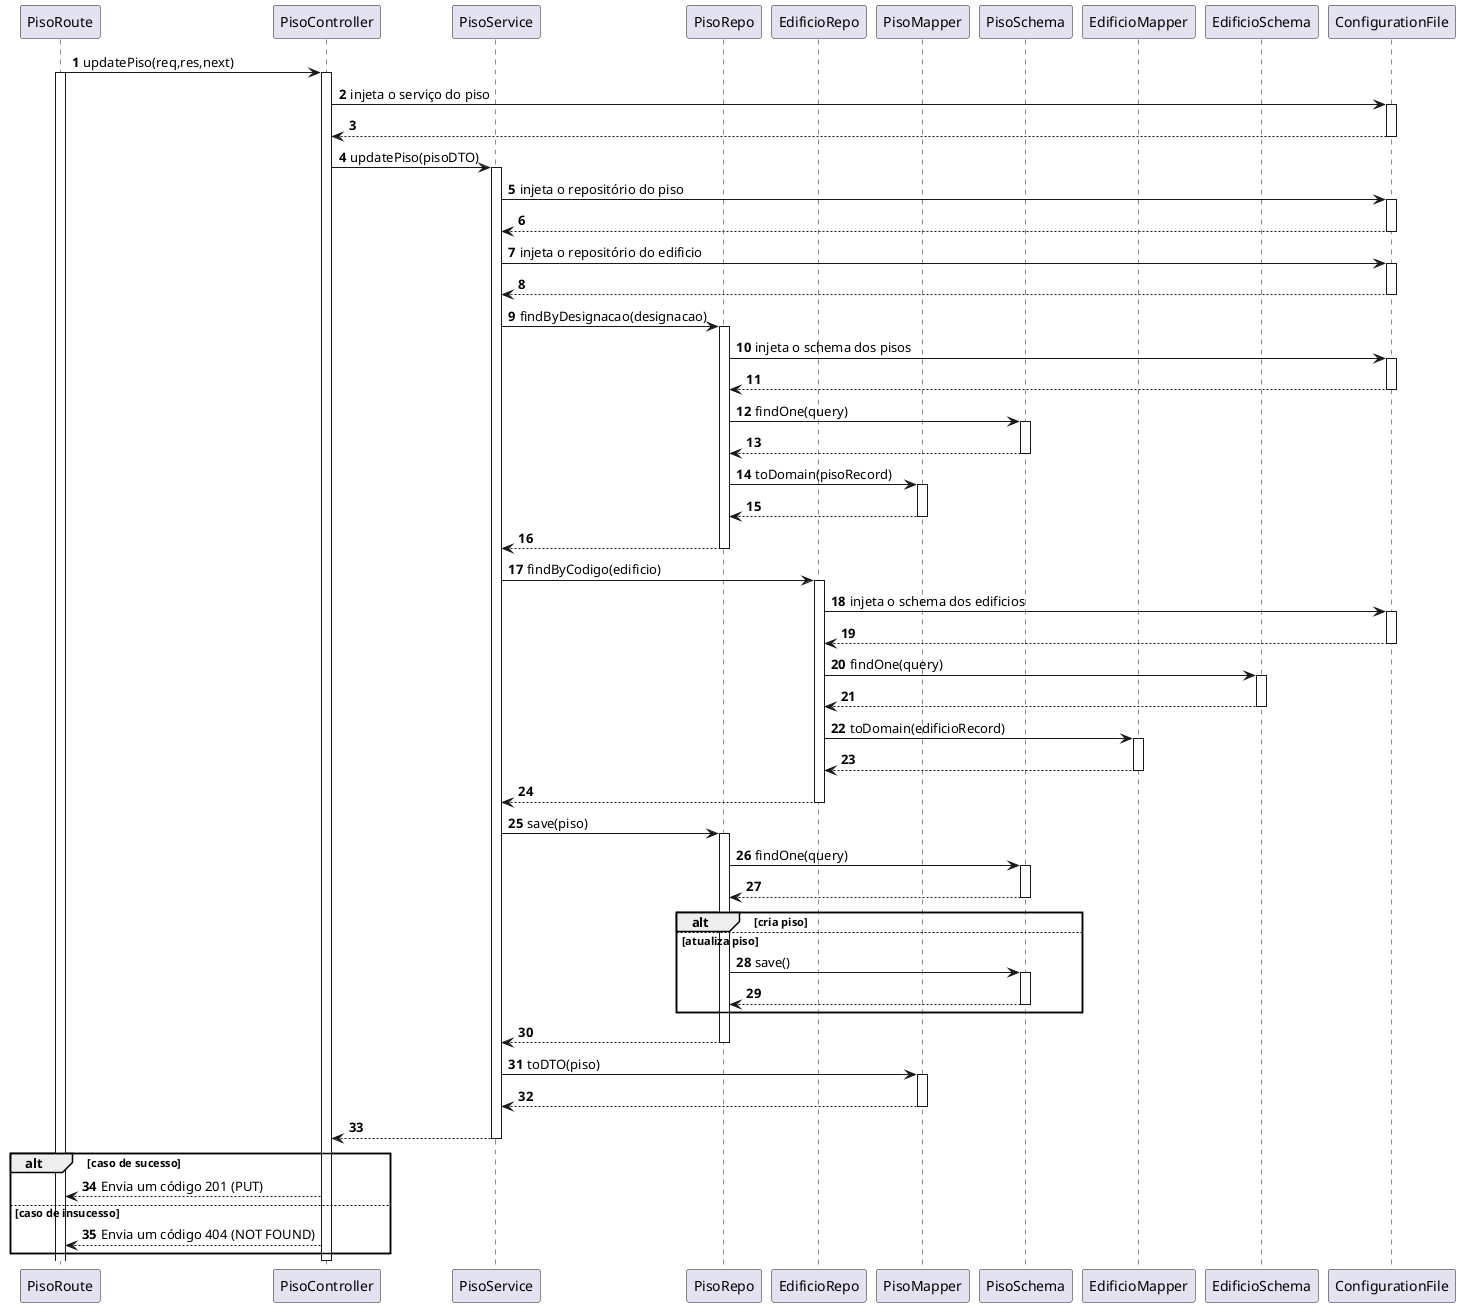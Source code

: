 @startuml sd
autonumber

participant PisoRoute as route

participant PisoController as ctrl

participant PisoService as svc

participant PisoRepo as repo
participant EdificioRepo as erepo
participant PisoMapper as mapper

participant PisoSchema as schema
participant EdificioMapper as emapper

participant EdificioSchema as eschema
participant ConfigurationFile as conf


route -> ctrl++ : updatePiso(req,res,next)
route++
ctrl -> conf : injeta o serviço do piso
conf++
conf --> ctrl
conf--
ctrl -> svc : updatePiso(pisoDTO)
svc++
svc -> conf : injeta o repositório do piso
conf++
conf --> svc
conf--
svc -> conf : injeta o repositório do edificio
conf++
conf --> svc
conf--
svc -> repo : findByDesignacao(designacao)
repo++
repo -> conf : injeta o schema dos pisos
conf++
conf --> repo
conf--
repo -> schema : findOne(query)
schema++
schema --> repo
schema--
repo -> mapper : toDomain(pisoRecord)
mapper++
mapper --> repo
mapper--
repo --> svc
repo--

svc -> erepo : findByCodigo(edificio)
erepo++
erepo -> conf : injeta o schema dos edificios
conf++
conf --> erepo
conf--
erepo -> eschema : findOne(query)
eschema++
eschema --> erepo
eschema--
erepo -> emapper : toDomain(edificioRecord)
emapper++
emapper --> erepo
emapper--
erepo --> svc
erepo--

svc -> repo: save(piso)
repo++
repo -> schema : findOne(query)
schema++
schema --> repo
schema--
alt cria piso
else atualiza piso
repo -> schema : save()
schema++
schema --> repo
schema--
end
repo --> svc
repo--
svc -> mapper : toDTO(piso)
mapper++
mapper --> svc
mapper--
svc --> ctrl
svc--
alt caso de sucesso
    ctrl --> route : Envia um código 201 (PUT)
else caso de insucesso
    ctrl --> route : Envia um código 404 (NOT FOUND)
end
ctrl--
